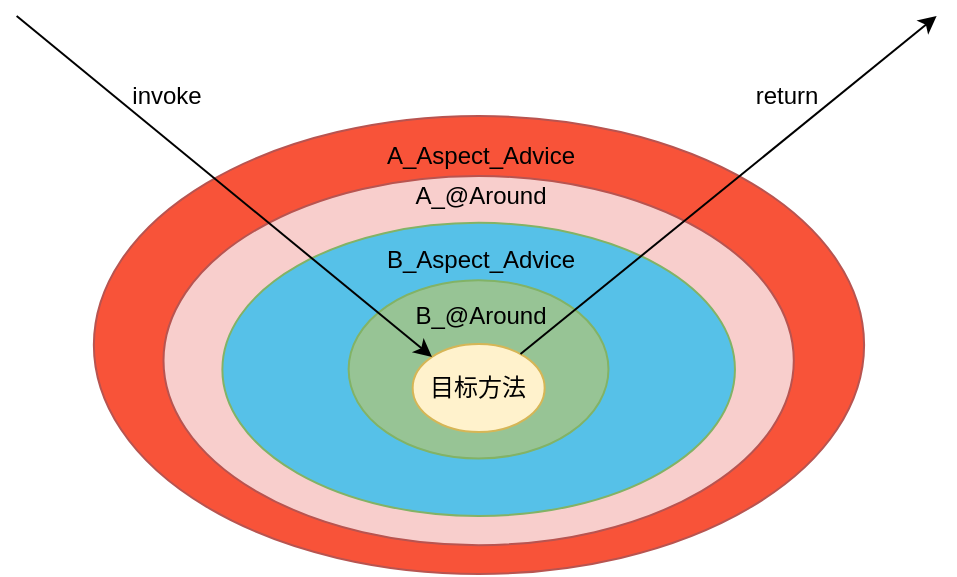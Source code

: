 <mxfile version="12.6.5" type="device"><diagram id="728H4CSKxRzJamotlyRD" name="第 1 页"><mxGraphModel dx="982" dy="563" grid="1" gridSize="10" guides="1" tooltips="1" connect="1" arrows="1" fold="1" page="1" pageScale="1" pageWidth="583" pageHeight="413" math="0" shadow="0"><root><mxCell id="0"/><mxCell id="1" parent="0"/><mxCell id="H7a-8MjrDzXJGGfmhpWk-12" value="" style="group" vertex="1" connectable="0" parent="1"><mxGeometry x="99.93" y="117" width="385.12" height="228.99" as="geometry"/></mxCell><mxCell id="H7a-8MjrDzXJGGfmhpWk-10" value="" style="ellipse;whiteSpace=wrap;html=1;fillColor=#F85339;strokeColor=#b85450;" vertex="1" parent="H7a-8MjrDzXJGGfmhpWk-12"><mxGeometry width="385.12" height="228.99" as="geometry"/></mxCell><mxCell id="H7a-8MjrDzXJGGfmhpWk-7" value="" style="ellipse;whiteSpace=wrap;html=1;fillColor=#f8cecc;strokeColor=#b85450;" vertex="1" parent="H7a-8MjrDzXJGGfmhpWk-12"><mxGeometry x="34.82" y="30" width="315.15" height="184.57" as="geometry"/></mxCell><mxCell id="H7a-8MjrDzXJGGfmhpWk-2" value="" style="ellipse;whiteSpace=wrap;html=1;fillColor=#56C1E8;strokeColor=#82b366;" vertex="1" parent="H7a-8MjrDzXJGGfmhpWk-12"><mxGeometry x="64.26" y="53.43" width="256.28" height="146.57" as="geometry"/></mxCell><mxCell id="H7a-8MjrDzXJGGfmhpWk-5" value="" style="ellipse;whiteSpace=wrap;html=1;fillColor=#97C495;strokeColor=#82b366;" vertex="1" parent="H7a-8MjrDzXJGGfmhpWk-12"><mxGeometry x="127.386" y="82.098" width="129.922" height="89.167" as="geometry"/></mxCell><mxCell id="H7a-8MjrDzXJGGfmhpWk-1" value="目标方法" style="ellipse;whiteSpace=wrap;html=1;fillColor=#fff2cc;strokeColor=#d6b656;" vertex="1" parent="H7a-8MjrDzXJGGfmhpWk-12"><mxGeometry x="159.4" y="114" width="66" height="44" as="geometry"/></mxCell><mxCell id="H7a-8MjrDzXJGGfmhpWk-3" value="B_Aspect_Advice" style="text;html=1;align=center;verticalAlign=middle;resizable=0;points=[];autosize=1;" vertex="1" parent="H7a-8MjrDzXJGGfmhpWk-12"><mxGeometry x="137.596" y="62.097" width="110" height="20" as="geometry"/></mxCell><mxCell id="H7a-8MjrDzXJGGfmhpWk-6" value="B_@Around" style="text;html=1;align=center;verticalAlign=middle;resizable=0;points=[];autosize=1;" vertex="1" parent="H7a-8MjrDzXJGGfmhpWk-12"><mxGeometry x="152.799" y="89.629" width="80" height="20" as="geometry"/></mxCell><mxCell id="H7a-8MjrDzXJGGfmhpWk-8" value="A_@Around" style="text;html=1;align=center;verticalAlign=middle;resizable=0;points=[];autosize=1;" vertex="1" parent="H7a-8MjrDzXJGGfmhpWk-12"><mxGeometry x="152.8" y="30" width="80" height="20" as="geometry"/></mxCell><mxCell id="H7a-8MjrDzXJGGfmhpWk-11" value="A_Aspect_Advice" style="text;html=1;align=center;verticalAlign=middle;resizable=0;points=[];autosize=1;" vertex="1" parent="H7a-8MjrDzXJGGfmhpWk-12"><mxGeometry x="137.6" y="10" width="110" height="20" as="geometry"/></mxCell><mxCell id="H7a-8MjrDzXJGGfmhpWk-13" value="" style="endArrow=classic;html=1;entryX=0;entryY=0;entryDx=0;entryDy=0;" edge="1" parent="1" target="H7a-8MjrDzXJGGfmhpWk-1"><mxGeometry width="50" height="50" relative="1" as="geometry"><mxPoint x="61.33" y="67" as="sourcePoint"/><mxPoint x="111.33" y="97" as="targetPoint"/></mxGeometry></mxCell><mxCell id="H7a-8MjrDzXJGGfmhpWk-14" value="invoke" style="text;html=1;align=center;verticalAlign=middle;resizable=0;points=[];autosize=1;" vertex="1" parent="1"><mxGeometry x="111.33" y="97" width="50" height="20" as="geometry"/></mxCell><mxCell id="H7a-8MjrDzXJGGfmhpWk-15" value="" style="endArrow=classic;html=1;" edge="1" parent="1" source="H7a-8MjrDzXJGGfmhpWk-1"><mxGeometry width="50" height="50" relative="1" as="geometry"><mxPoint x="471.33" y="147" as="sourcePoint"/><mxPoint x="521.33" y="67" as="targetPoint"/></mxGeometry></mxCell><mxCell id="H7a-8MjrDzXJGGfmhpWk-16" value="return" style="text;html=1;align=center;verticalAlign=middle;resizable=0;points=[];autosize=1;" vertex="1" parent="1"><mxGeometry x="421.33" y="97" width="50" height="20" as="geometry"/></mxCell></root></mxGraphModel></diagram></mxfile>